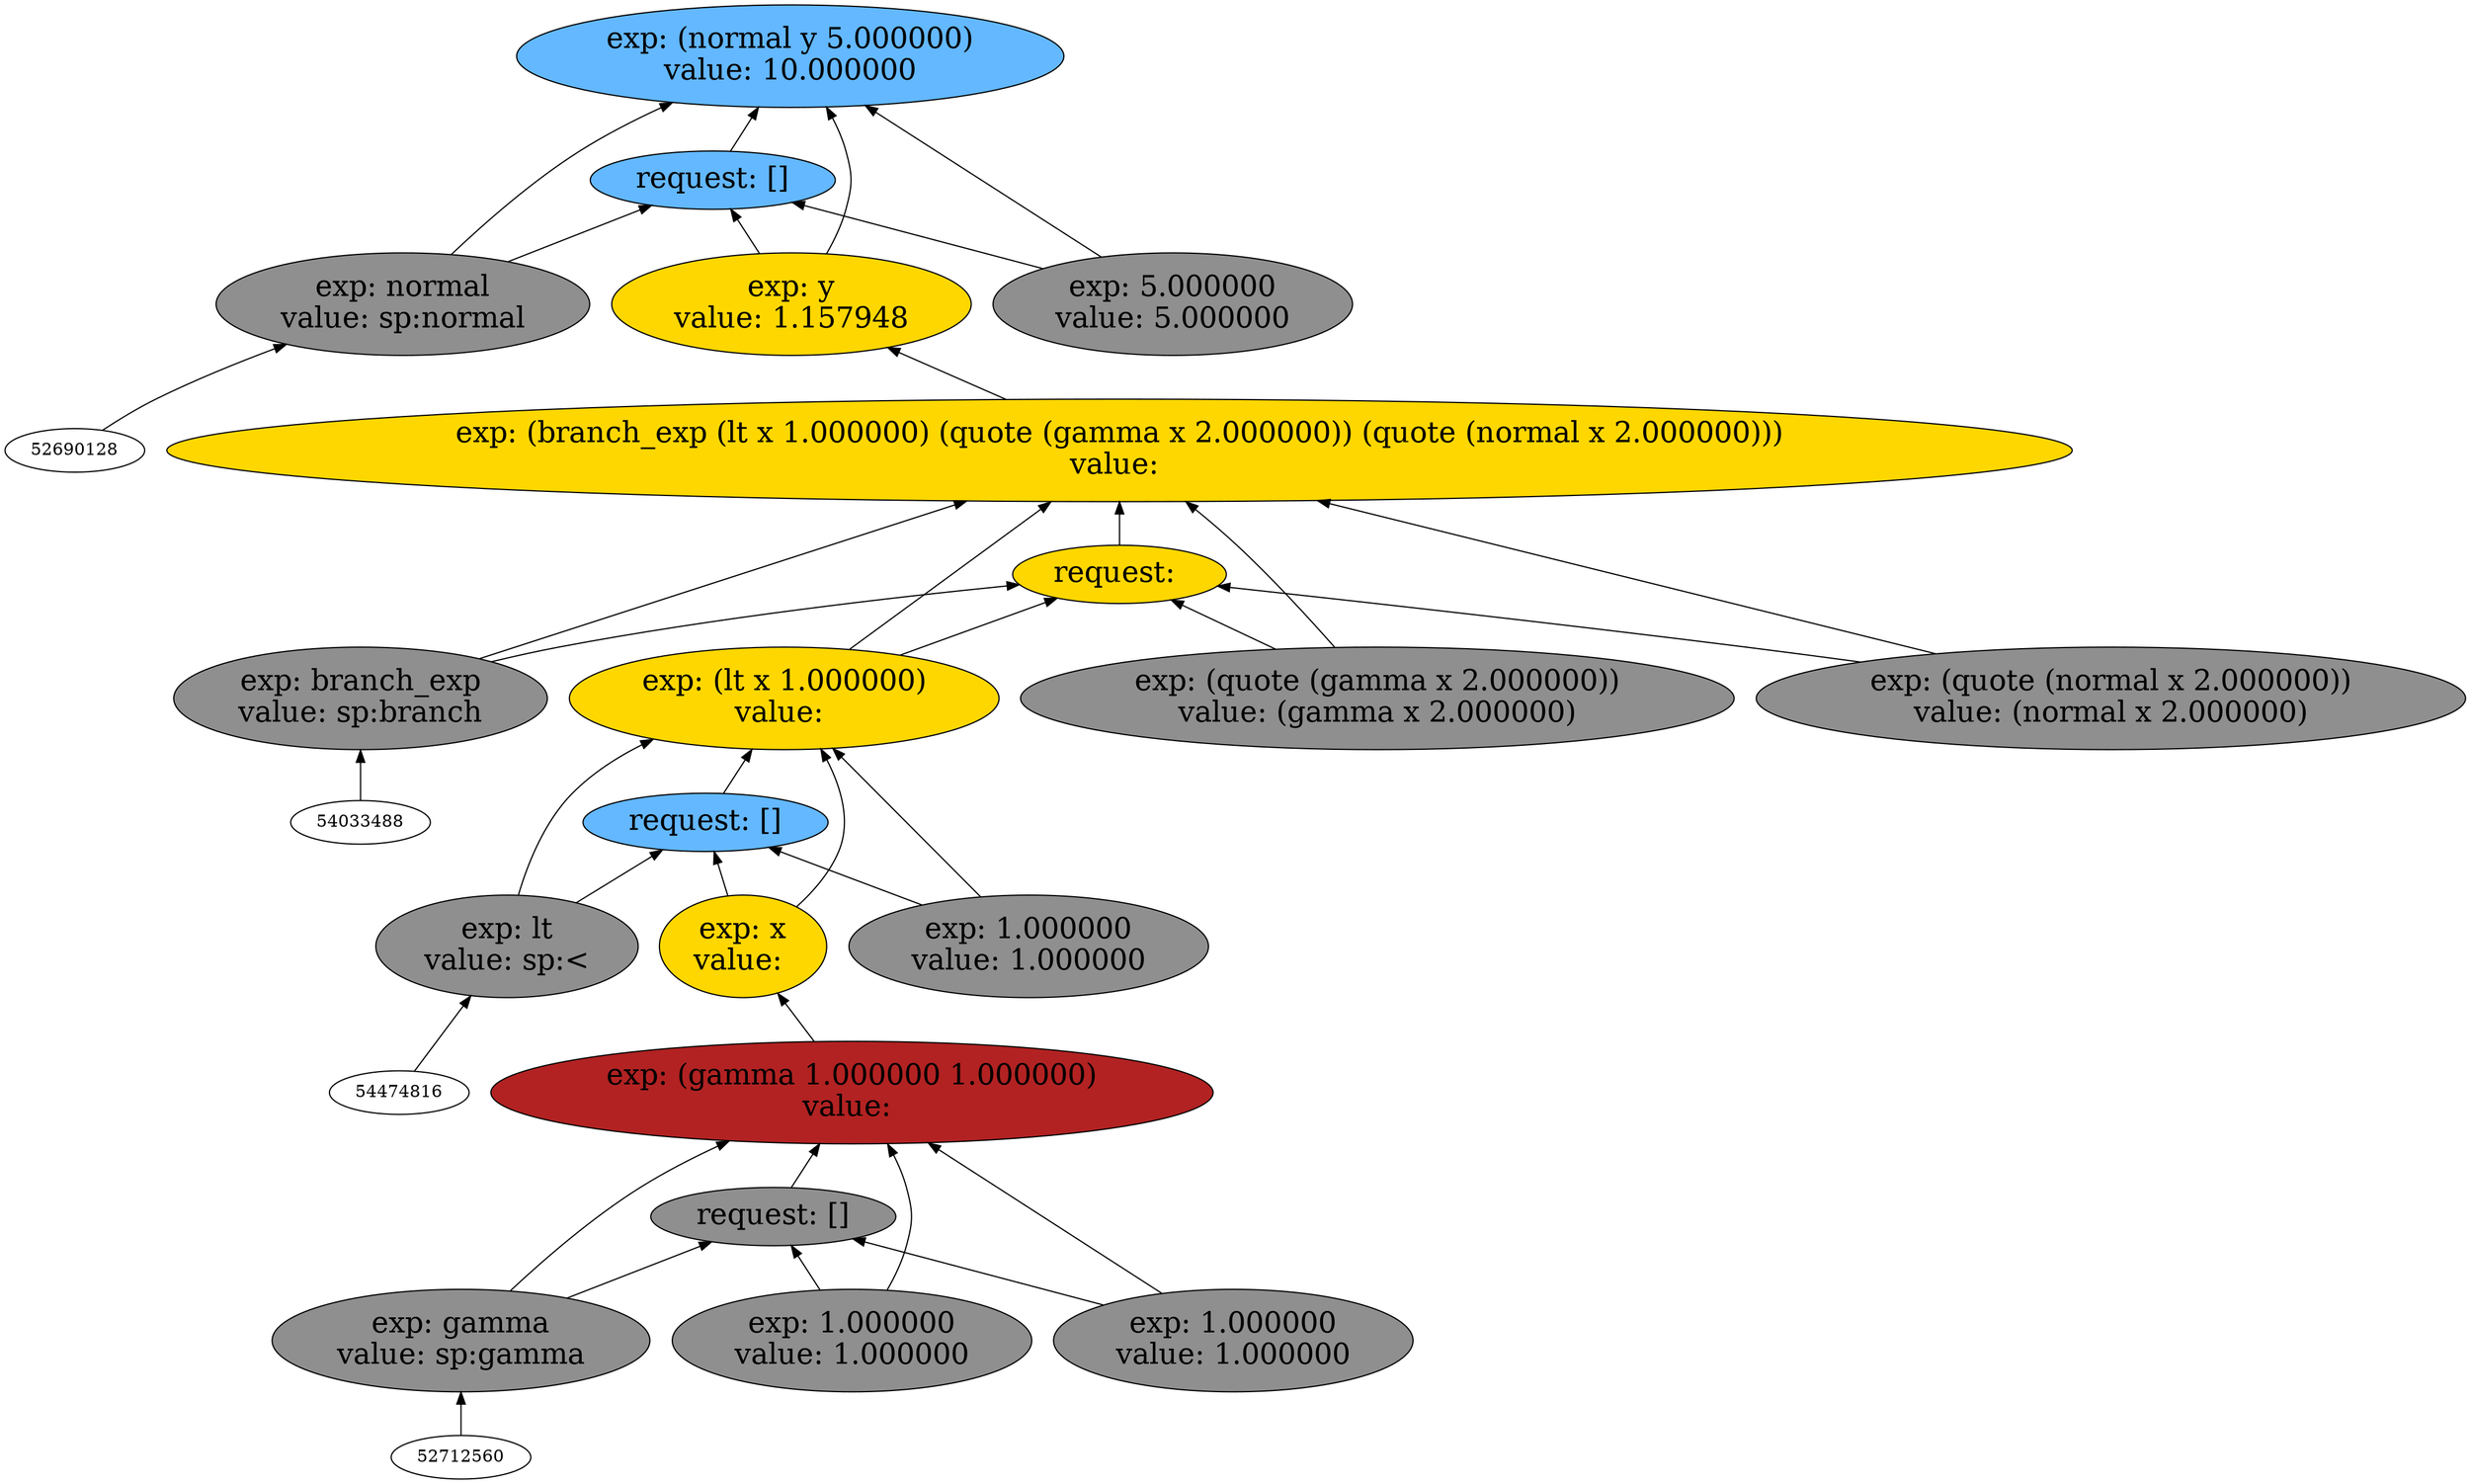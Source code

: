digraph {
rankdir=BT
fontsize=24
subgraph clster1 {
label="Venture Families"
subgraph clster2 {
label="1"
"60032512"["fillcolor"="firebrick" "fontsize"="24" "label"="exp: (gamma 1.000000 1.000000)\nvalue: " "shape"="ellipse" "style"="filled" ]
"59581664"["fillcolor"="grey56" "fontsize"="24" "label"="request: []" "shape"="ellipse" "style"="filled" ]
"60730192"["fillcolor"="grey56" "fontsize"="24" "label"="exp: gamma\nvalue: sp:gamma" "shape"="ellipse" "style"="filled" ]
"58687760"["fillcolor"="grey56" "fontsize"="24" "label"="exp: 1.000000\nvalue: 1.000000" "shape"="ellipse" "style"="filled" ]
"59543920"["fillcolor"="grey56" "fontsize"="24" "label"="exp: 1.000000\nvalue: 1.000000" "shape"="ellipse" "style"="filled" ]
}

subgraph clster3 {
label="2"
"58863744"["fillcolor"="gold" "fontsize"="24" "label"="exp: (branch_exp (lt x 1.000000) (quote (gamma x 2.000000)) (quote (normal x 2.000000)))\nvalue: " "shape"="ellipse" "style"="filled" ]
"61024240"["fillcolor"="gold" "fontsize"="24" "label"="request: " "shape"="ellipse" "style"="filled" ]
"58995920"["fillcolor"="grey56" "fontsize"="24" "label"="exp: branch_exp\nvalue: sp:branch" "shape"="ellipse" "style"="filled" ]
"58799440"["fillcolor"="gold" "fontsize"="24" "label"="exp: (lt x 1.000000)\nvalue: " "shape"="ellipse" "style"="filled" ]
"58598656"["fillcolor"="steelblue1" "fontsize"="24" "label"="request: []" "shape"="ellipse" "style"="filled" ]
"58682784"["fillcolor"="grey56" "fontsize"="24" "label"="exp: lt\nvalue: sp:<" "shape"="ellipse" "style"="filled" ]
"58846304"["fillcolor"="gold" "fontsize"="24" "label"="exp: x\nvalue: " "shape"="ellipse" "style"="filled" ]
"59036848"["fillcolor"="grey56" "fontsize"="24" "label"="exp: 1.000000\nvalue: 1.000000" "shape"="ellipse" "style"="filled" ]
"58570656"["fillcolor"="grey56" "fontsize"="24" "label"="exp: (quote (gamma x 2.000000))\nvalue: (gamma x 2.000000)" "shape"="ellipse" "style"="filled" ]
"59044160"["fillcolor"="grey56" "fontsize"="24" "label"="exp: (quote (normal x 2.000000))\nvalue: (normal x 2.000000)" "shape"="ellipse" "style"="filled" ]
}

subgraph clster4 {
label="3"
"59642864"["fillcolor"="steelblue1" "fontsize"="24" "label"="exp: (normal y 5.000000)\nvalue: 10.000000" "shape"="ellipse" "style"="filled" ]
"59605120"["fillcolor"="steelblue1" "fontsize"="24" "label"="request: []" "shape"="ellipse" "style"="filled" ]
"59680608"["fillcolor"="grey56" "fontsize"="24" "label"="exp: normal\nvalue: sp:normal" "shape"="ellipse" "style"="filled" ]
"59718352"["fillcolor"="gold" "fontsize"="24" "label"="exp: y\nvalue: 1.157948" "shape"="ellipse" "style"="filled" ]
"59756096"["fillcolor"="grey56" "fontsize"="24" "label"="exp: 5.000000\nvalue: 5.000000" "shape"="ellipse" "style"="filled" ]
}

}

"58995920" -> "58863744"["arrowhead"="normal" "color"="black" "constraint"="true" "style"="solid" ]
"58995920" -> "61024240"["arrowhead"="normal" "color"="black" "constraint"="true" "style"="solid" ]
"54033488" -> "58995920"["arrowhead"="normal" "color"="black" "constraint"="true" "style"="solid" ]
"58799440" -> "58863744"["arrowhead"="normal" "color"="black" "constraint"="true" "style"="solid" ]
"58799440" -> "61024240"["arrowhead"="normal" "color"="black" "constraint"="true" "style"="solid" ]
"58682784" -> "58799440"["arrowhead"="normal" "color"="black" "constraint"="true" "style"="solid" ]
"58682784" -> "58598656"["arrowhead"="normal" "color"="black" "constraint"="true" "style"="solid" ]
"54474816" -> "58682784"["arrowhead"="normal" "color"="black" "constraint"="true" "style"="solid" ]
"58846304" -> "58799440"["arrowhead"="normal" "color"="black" "constraint"="true" "style"="solid" ]
"58846304" -> "58598656"["arrowhead"="normal" "color"="black" "constraint"="true" "style"="solid" ]
"60032512" -> "58846304"["arrowhead"="normal" "color"="black" "constraint"="true" "style"="solid" ]
"59036848" -> "58799440"["arrowhead"="normal" "color"="black" "constraint"="true" "style"="solid" ]
"59036848" -> "58598656"["arrowhead"="normal" "color"="black" "constraint"="true" "style"="solid" ]
"58598656" -> "58799440"["arrowhead"="normal" "color"="black" "constraint"="true" "style"="solid" ]
"58570656" -> "58863744"["arrowhead"="normal" "color"="black" "constraint"="true" "style"="solid" ]
"58570656" -> "61024240"["arrowhead"="normal" "color"="black" "constraint"="true" "style"="solid" ]
"59044160" -> "58863744"["arrowhead"="normal" "color"="black" "constraint"="true" "style"="solid" ]
"59044160" -> "61024240"["arrowhead"="normal" "color"="black" "constraint"="true" "style"="solid" ]
"61024240" -> "58863744"["arrowhead"="normal" "color"="black" "constraint"="true" "style"="solid" ]
"59680608" -> "59642864"["arrowhead"="normal" "color"="black" "constraint"="true" "style"="solid" ]
"59680608" -> "59605120"["arrowhead"="normal" "color"="black" "constraint"="true" "style"="solid" ]
"52690128" -> "59680608"["arrowhead"="normal" "color"="black" "constraint"="true" "style"="solid" ]
"59718352" -> "59642864"["arrowhead"="normal" "color"="black" "constraint"="true" "style"="solid" ]
"59718352" -> "59605120"["arrowhead"="normal" "color"="black" "constraint"="true" "style"="solid" ]
"58863744" -> "59718352"["arrowhead"="normal" "color"="black" "constraint"="true" "style"="solid" ]
"59756096" -> "59642864"["arrowhead"="normal" "color"="black" "constraint"="true" "style"="solid" ]
"59756096" -> "59605120"["arrowhead"="normal" "color"="black" "constraint"="true" "style"="solid" ]
"59605120" -> "59642864"["arrowhead"="normal" "color"="black" "constraint"="true" "style"="solid" ]
"60730192" -> "60032512"["arrowhead"="normal" "color"="black" "constraint"="true" "style"="solid" ]
"60730192" -> "59581664"["arrowhead"="normal" "color"="black" "constraint"="true" "style"="solid" ]
"52712560" -> "60730192"["arrowhead"="normal" "color"="black" "constraint"="true" "style"="solid" ]
"58687760" -> "60032512"["arrowhead"="normal" "color"="black" "constraint"="true" "style"="solid" ]
"58687760" -> "59581664"["arrowhead"="normal" "color"="black" "constraint"="true" "style"="solid" ]
"59543920" -> "60032512"["arrowhead"="normal" "color"="black" "constraint"="true" "style"="solid" ]
"59543920" -> "59581664"["arrowhead"="normal" "color"="black" "constraint"="true" "style"="solid" ]
"59581664" -> "60032512"["arrowhead"="normal" "color"="black" "constraint"="true" "style"="solid" ]

}